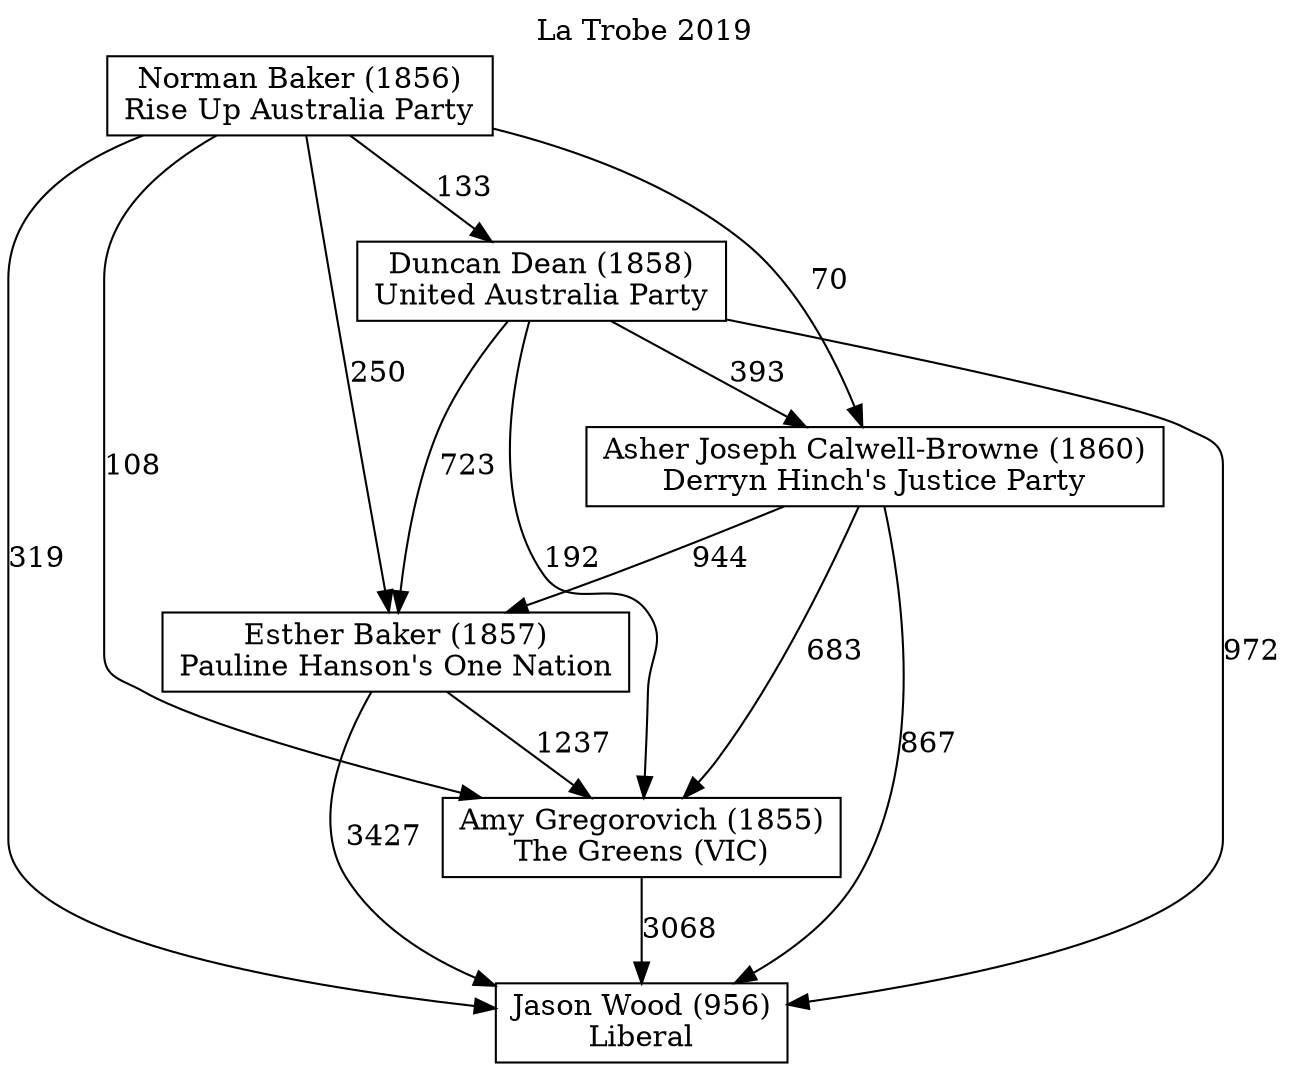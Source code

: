 // House preference flow
digraph "Jason Wood (956)_La Trobe_2019" {
	graph [label="La Trobe 2019" labelloc=t mclimit=2]
	node [shape=box]
	"Jason Wood (956)" [label="Jason Wood (956)
Liberal"]
	"Amy Gregorovich (1855)" [label="Amy Gregorovich (1855)
The Greens (VIC)"]
	"Esther Baker (1857)" [label="Esther Baker (1857)
Pauline Hanson's One Nation"]
	"Asher Joseph Calwell-Browne (1860)" [label="Asher Joseph Calwell-Browne (1860)
Derryn Hinch's Justice Party"]
	"Duncan Dean (1858)" [label="Duncan Dean (1858)
United Australia Party"]
	"Norman Baker (1856)" [label="Norman Baker (1856)
Rise Up Australia Party"]
	"Amy Gregorovich (1855)" -> "Jason Wood (956)" [label=3068]
	"Esther Baker (1857)" -> "Amy Gregorovich (1855)" [label=1237]
	"Asher Joseph Calwell-Browne (1860)" -> "Esther Baker (1857)" [label=944]
	"Duncan Dean (1858)" -> "Asher Joseph Calwell-Browne (1860)" [label=393]
	"Norman Baker (1856)" -> "Duncan Dean (1858)" [label=133]
	"Esther Baker (1857)" -> "Jason Wood (956)" [label=3427]
	"Asher Joseph Calwell-Browne (1860)" -> "Jason Wood (956)" [label=867]
	"Duncan Dean (1858)" -> "Jason Wood (956)" [label=972]
	"Norman Baker (1856)" -> "Jason Wood (956)" [label=319]
	"Norman Baker (1856)" -> "Asher Joseph Calwell-Browne (1860)" [label=70]
	"Duncan Dean (1858)" -> "Esther Baker (1857)" [label=723]
	"Norman Baker (1856)" -> "Esther Baker (1857)" [label=250]
	"Asher Joseph Calwell-Browne (1860)" -> "Amy Gregorovich (1855)" [label=683]
	"Duncan Dean (1858)" -> "Amy Gregorovich (1855)" [label=192]
	"Norman Baker (1856)" -> "Amy Gregorovich (1855)" [label=108]
}
